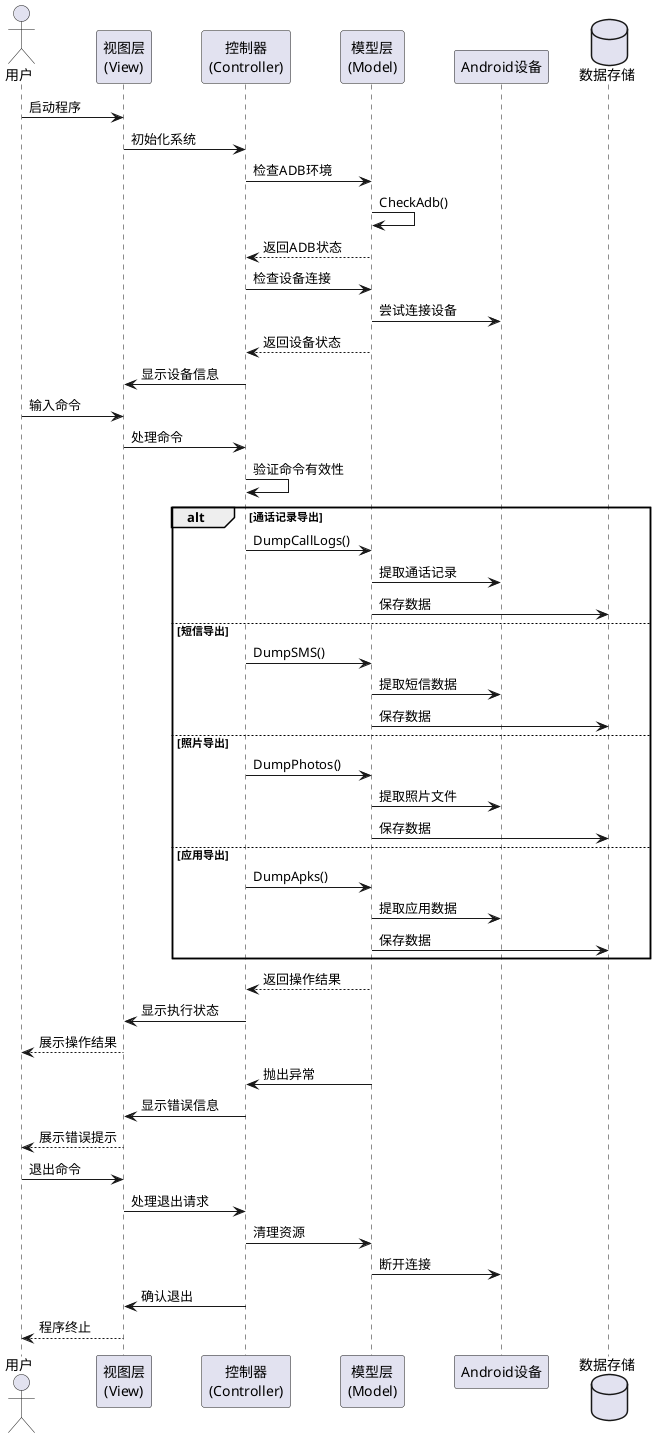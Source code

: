 @startuml 灵取证系统流程图

skinparam ParticipantPadding 20
skinparam BoxPadding 10
skinparam SequenceGroupBodyBackgroundColor transparent

actor 用户 as User
participant "视图层\n(View)" as View
participant "控制器\n(Controller)" as Controller
participant "模型层\n(Model)" as Model
participant "Android设备" as Device
database "数据存储" as Storage

box "初始化阶段" #LightBlue
    User -> View: 启动程序
    View -> Controller: 初始化系统
    Controller -> Model: 检查ADB环境
    Model -> Model: CheckAdb()
    Model --> Controller: 返回ADB状态
    Controller -> Model: 检查设备连接
    Model -> Device: 尝试连接设备
    Model --> Controller: 返回设备状态
    Controller -> View: 显示设备信息
end box

box "操作选择阶段" #LightYellow
    User -> View: 输入命令
    View -> Controller: 处理命令
    Controller -> Controller: 验证命令有效性
end box

box "数据提取阶段" #LightGreen
    alt 通话记录导出
        Controller -> Model: DumpCallLogs()
        Model -> Device: 提取通话记录
        Model -> Storage: 保存数据
    else 短信导出
        Controller -> Model: DumpSMS()
        Model -> Device: 提取短信数据
        Model -> Storage: 保存数据
    else 照片导出
        Controller -> Model: DumpPhotos()
        Model -> Device: 提取照片文件
        Model -> Storage: 保存数据
    else 应用导出
        Controller -> Model: DumpApks()
        Model -> Device: 提取应用数据
        Model -> Storage: 保存数据
    end
end box

box "结果反馈阶段" #LightPink
    Model --> Controller: 返回操作结果
    Controller -> View: 显示执行状态
    View --> User: 展示操作结果
end box

box "错误处理" #LightGray
    Model -> Controller: 抛出异常
    Controller -> View: 显示错误信息
    View --> User: 展示错误提示
end box

box "程序终止" #LightCoral
    User -> View: 退出命令
    View -> Controller: 处理退出请求
    Controller -> Model: 清理资源
    Model -> Device: 断开连接
    Controller -> View: 确认退出
    View --> User: 程序终止
end box

@enduml